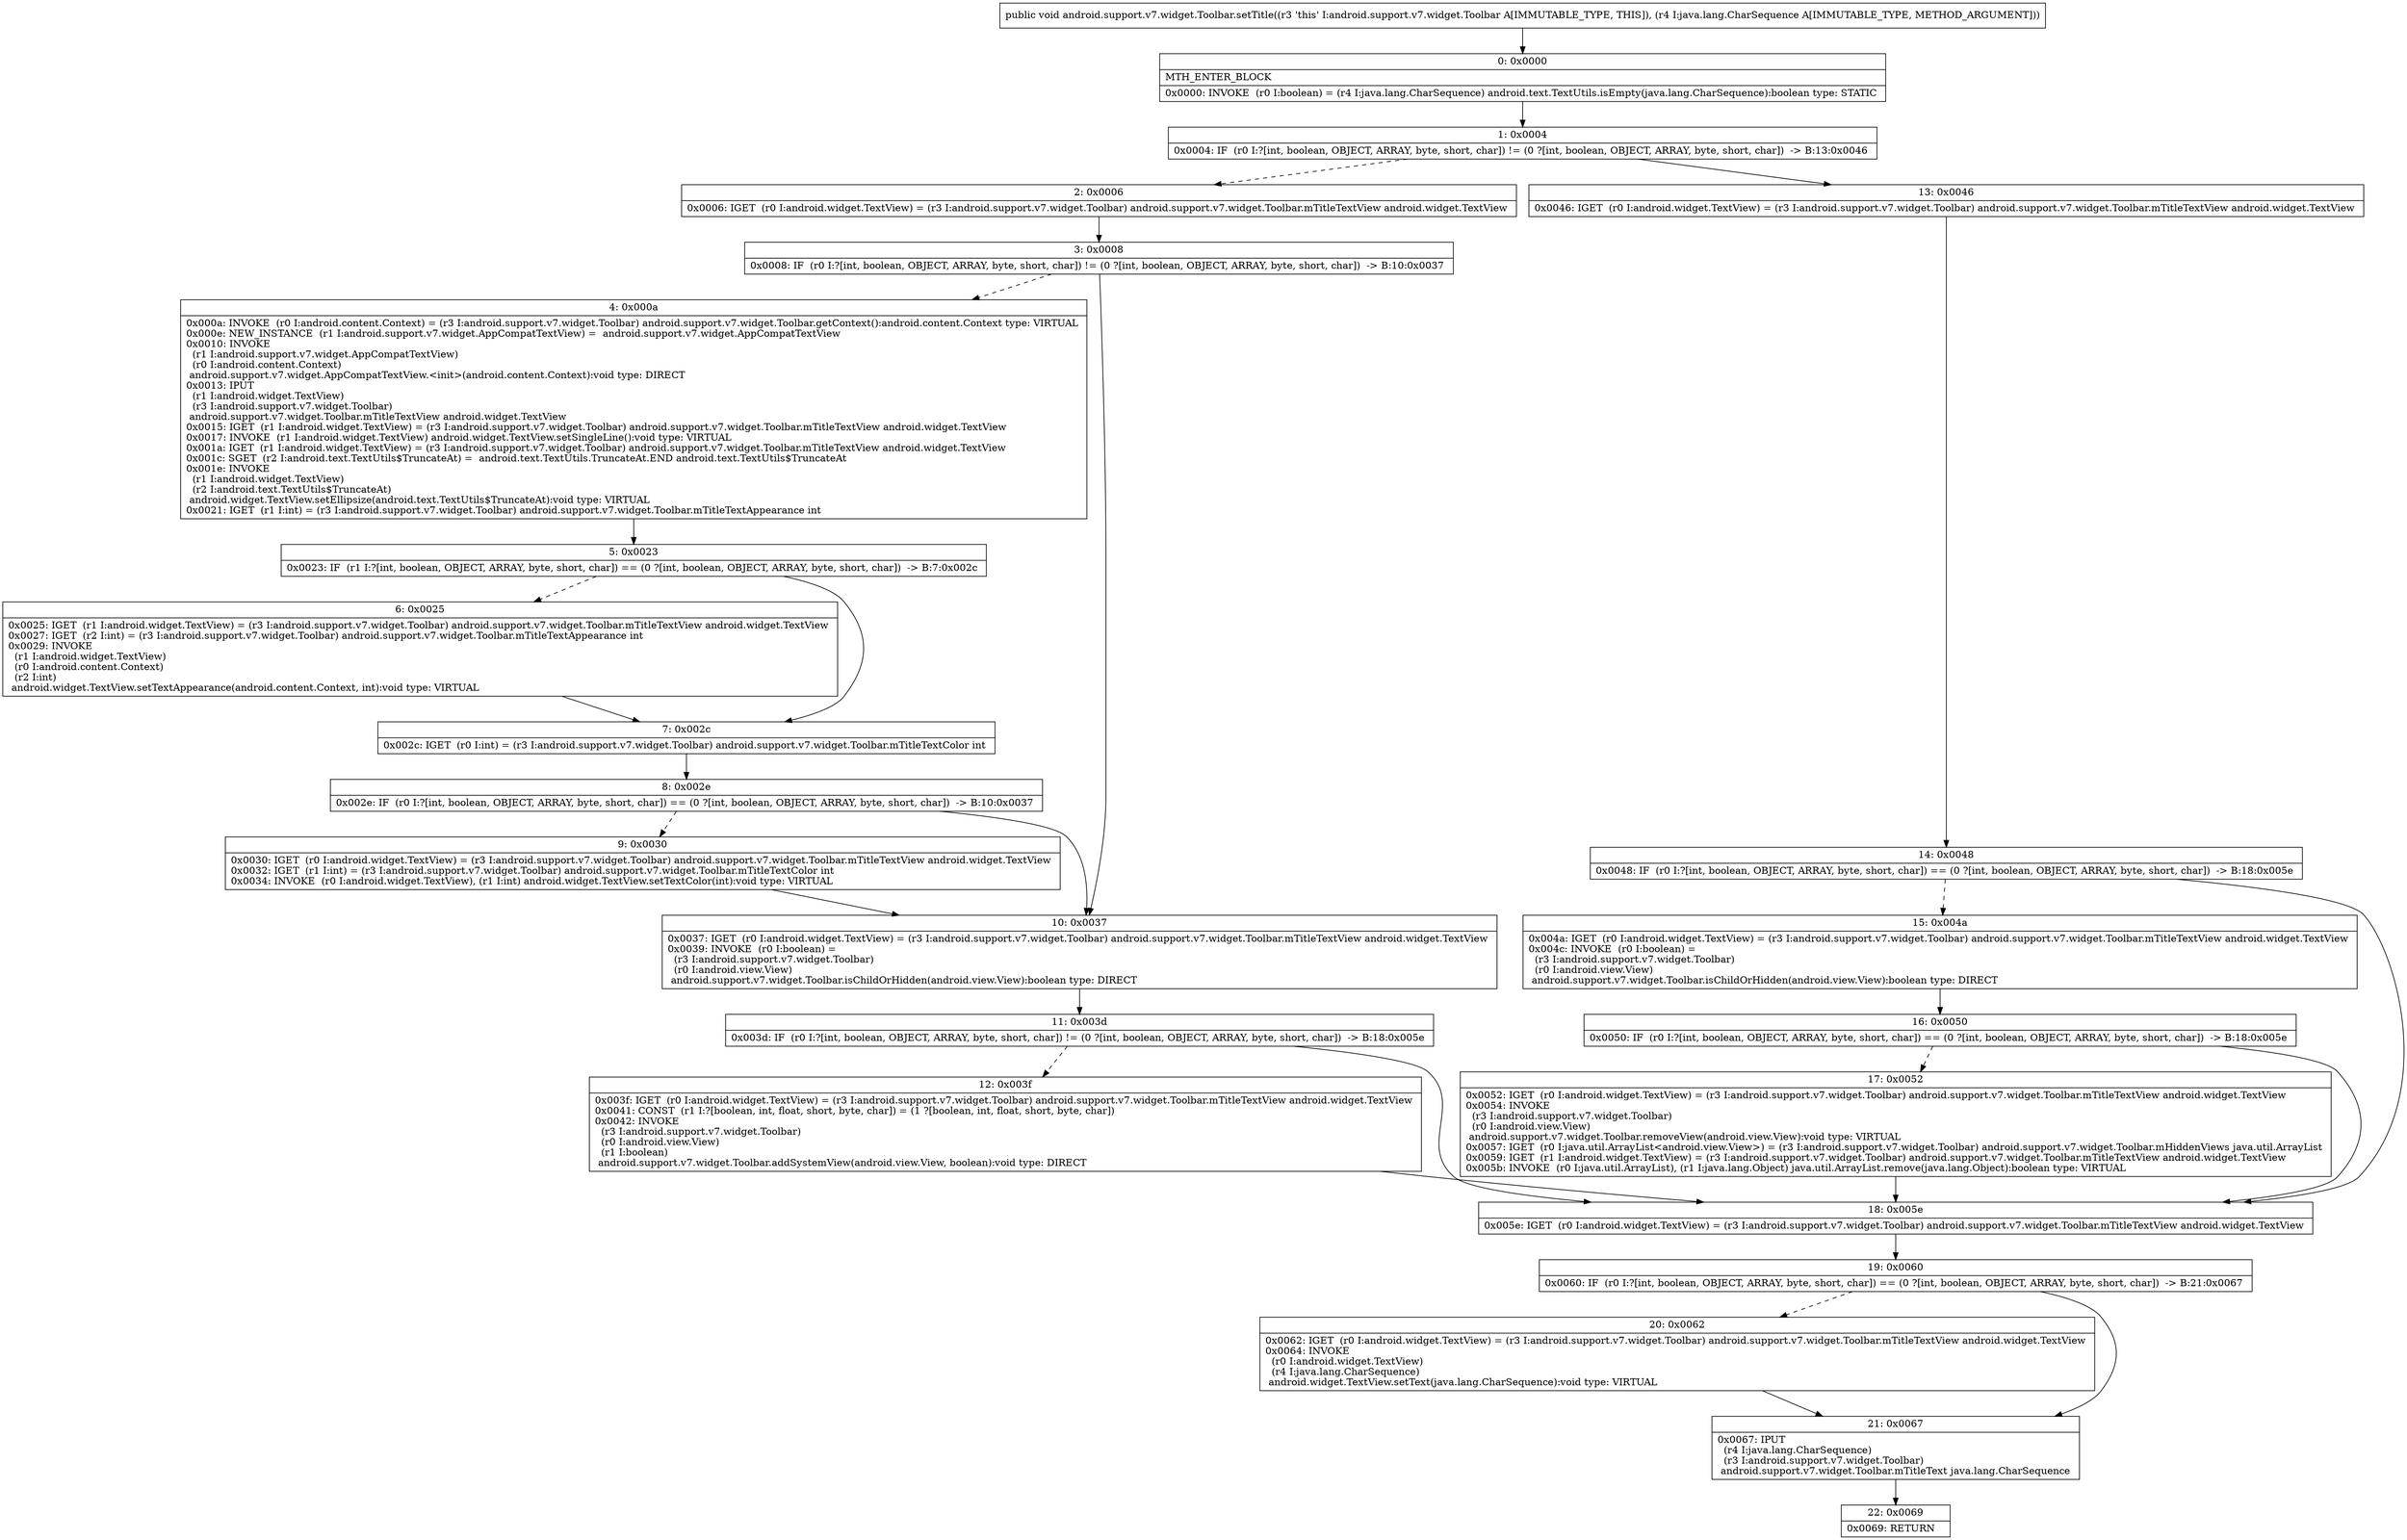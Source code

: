 digraph "CFG forandroid.support.v7.widget.Toolbar.setTitle(Ljava\/lang\/CharSequence;)V" {
Node_0 [shape=record,label="{0\:\ 0x0000|MTH_ENTER_BLOCK\l|0x0000: INVOKE  (r0 I:boolean) = (r4 I:java.lang.CharSequence) android.text.TextUtils.isEmpty(java.lang.CharSequence):boolean type: STATIC \l}"];
Node_1 [shape=record,label="{1\:\ 0x0004|0x0004: IF  (r0 I:?[int, boolean, OBJECT, ARRAY, byte, short, char]) != (0 ?[int, boolean, OBJECT, ARRAY, byte, short, char])  \-\> B:13:0x0046 \l}"];
Node_2 [shape=record,label="{2\:\ 0x0006|0x0006: IGET  (r0 I:android.widget.TextView) = (r3 I:android.support.v7.widget.Toolbar) android.support.v7.widget.Toolbar.mTitleTextView android.widget.TextView \l}"];
Node_3 [shape=record,label="{3\:\ 0x0008|0x0008: IF  (r0 I:?[int, boolean, OBJECT, ARRAY, byte, short, char]) != (0 ?[int, boolean, OBJECT, ARRAY, byte, short, char])  \-\> B:10:0x0037 \l}"];
Node_4 [shape=record,label="{4\:\ 0x000a|0x000a: INVOKE  (r0 I:android.content.Context) = (r3 I:android.support.v7.widget.Toolbar) android.support.v7.widget.Toolbar.getContext():android.content.Context type: VIRTUAL \l0x000e: NEW_INSTANCE  (r1 I:android.support.v7.widget.AppCompatTextView) =  android.support.v7.widget.AppCompatTextView \l0x0010: INVOKE  \l  (r1 I:android.support.v7.widget.AppCompatTextView)\l  (r0 I:android.content.Context)\l android.support.v7.widget.AppCompatTextView.\<init\>(android.content.Context):void type: DIRECT \l0x0013: IPUT  \l  (r1 I:android.widget.TextView)\l  (r3 I:android.support.v7.widget.Toolbar)\l android.support.v7.widget.Toolbar.mTitleTextView android.widget.TextView \l0x0015: IGET  (r1 I:android.widget.TextView) = (r3 I:android.support.v7.widget.Toolbar) android.support.v7.widget.Toolbar.mTitleTextView android.widget.TextView \l0x0017: INVOKE  (r1 I:android.widget.TextView) android.widget.TextView.setSingleLine():void type: VIRTUAL \l0x001a: IGET  (r1 I:android.widget.TextView) = (r3 I:android.support.v7.widget.Toolbar) android.support.v7.widget.Toolbar.mTitleTextView android.widget.TextView \l0x001c: SGET  (r2 I:android.text.TextUtils$TruncateAt) =  android.text.TextUtils.TruncateAt.END android.text.TextUtils$TruncateAt \l0x001e: INVOKE  \l  (r1 I:android.widget.TextView)\l  (r2 I:android.text.TextUtils$TruncateAt)\l android.widget.TextView.setEllipsize(android.text.TextUtils$TruncateAt):void type: VIRTUAL \l0x0021: IGET  (r1 I:int) = (r3 I:android.support.v7.widget.Toolbar) android.support.v7.widget.Toolbar.mTitleTextAppearance int \l}"];
Node_5 [shape=record,label="{5\:\ 0x0023|0x0023: IF  (r1 I:?[int, boolean, OBJECT, ARRAY, byte, short, char]) == (0 ?[int, boolean, OBJECT, ARRAY, byte, short, char])  \-\> B:7:0x002c \l}"];
Node_6 [shape=record,label="{6\:\ 0x0025|0x0025: IGET  (r1 I:android.widget.TextView) = (r3 I:android.support.v7.widget.Toolbar) android.support.v7.widget.Toolbar.mTitleTextView android.widget.TextView \l0x0027: IGET  (r2 I:int) = (r3 I:android.support.v7.widget.Toolbar) android.support.v7.widget.Toolbar.mTitleTextAppearance int \l0x0029: INVOKE  \l  (r1 I:android.widget.TextView)\l  (r0 I:android.content.Context)\l  (r2 I:int)\l android.widget.TextView.setTextAppearance(android.content.Context, int):void type: VIRTUAL \l}"];
Node_7 [shape=record,label="{7\:\ 0x002c|0x002c: IGET  (r0 I:int) = (r3 I:android.support.v7.widget.Toolbar) android.support.v7.widget.Toolbar.mTitleTextColor int \l}"];
Node_8 [shape=record,label="{8\:\ 0x002e|0x002e: IF  (r0 I:?[int, boolean, OBJECT, ARRAY, byte, short, char]) == (0 ?[int, boolean, OBJECT, ARRAY, byte, short, char])  \-\> B:10:0x0037 \l}"];
Node_9 [shape=record,label="{9\:\ 0x0030|0x0030: IGET  (r0 I:android.widget.TextView) = (r3 I:android.support.v7.widget.Toolbar) android.support.v7.widget.Toolbar.mTitleTextView android.widget.TextView \l0x0032: IGET  (r1 I:int) = (r3 I:android.support.v7.widget.Toolbar) android.support.v7.widget.Toolbar.mTitleTextColor int \l0x0034: INVOKE  (r0 I:android.widget.TextView), (r1 I:int) android.widget.TextView.setTextColor(int):void type: VIRTUAL \l}"];
Node_10 [shape=record,label="{10\:\ 0x0037|0x0037: IGET  (r0 I:android.widget.TextView) = (r3 I:android.support.v7.widget.Toolbar) android.support.v7.widget.Toolbar.mTitleTextView android.widget.TextView \l0x0039: INVOKE  (r0 I:boolean) = \l  (r3 I:android.support.v7.widget.Toolbar)\l  (r0 I:android.view.View)\l android.support.v7.widget.Toolbar.isChildOrHidden(android.view.View):boolean type: DIRECT \l}"];
Node_11 [shape=record,label="{11\:\ 0x003d|0x003d: IF  (r0 I:?[int, boolean, OBJECT, ARRAY, byte, short, char]) != (0 ?[int, boolean, OBJECT, ARRAY, byte, short, char])  \-\> B:18:0x005e \l}"];
Node_12 [shape=record,label="{12\:\ 0x003f|0x003f: IGET  (r0 I:android.widget.TextView) = (r3 I:android.support.v7.widget.Toolbar) android.support.v7.widget.Toolbar.mTitleTextView android.widget.TextView \l0x0041: CONST  (r1 I:?[boolean, int, float, short, byte, char]) = (1 ?[boolean, int, float, short, byte, char]) \l0x0042: INVOKE  \l  (r3 I:android.support.v7.widget.Toolbar)\l  (r0 I:android.view.View)\l  (r1 I:boolean)\l android.support.v7.widget.Toolbar.addSystemView(android.view.View, boolean):void type: DIRECT \l}"];
Node_13 [shape=record,label="{13\:\ 0x0046|0x0046: IGET  (r0 I:android.widget.TextView) = (r3 I:android.support.v7.widget.Toolbar) android.support.v7.widget.Toolbar.mTitleTextView android.widget.TextView \l}"];
Node_14 [shape=record,label="{14\:\ 0x0048|0x0048: IF  (r0 I:?[int, boolean, OBJECT, ARRAY, byte, short, char]) == (0 ?[int, boolean, OBJECT, ARRAY, byte, short, char])  \-\> B:18:0x005e \l}"];
Node_15 [shape=record,label="{15\:\ 0x004a|0x004a: IGET  (r0 I:android.widget.TextView) = (r3 I:android.support.v7.widget.Toolbar) android.support.v7.widget.Toolbar.mTitleTextView android.widget.TextView \l0x004c: INVOKE  (r0 I:boolean) = \l  (r3 I:android.support.v7.widget.Toolbar)\l  (r0 I:android.view.View)\l android.support.v7.widget.Toolbar.isChildOrHidden(android.view.View):boolean type: DIRECT \l}"];
Node_16 [shape=record,label="{16\:\ 0x0050|0x0050: IF  (r0 I:?[int, boolean, OBJECT, ARRAY, byte, short, char]) == (0 ?[int, boolean, OBJECT, ARRAY, byte, short, char])  \-\> B:18:0x005e \l}"];
Node_17 [shape=record,label="{17\:\ 0x0052|0x0052: IGET  (r0 I:android.widget.TextView) = (r3 I:android.support.v7.widget.Toolbar) android.support.v7.widget.Toolbar.mTitleTextView android.widget.TextView \l0x0054: INVOKE  \l  (r3 I:android.support.v7.widget.Toolbar)\l  (r0 I:android.view.View)\l android.support.v7.widget.Toolbar.removeView(android.view.View):void type: VIRTUAL \l0x0057: IGET  (r0 I:java.util.ArrayList\<android.view.View\>) = (r3 I:android.support.v7.widget.Toolbar) android.support.v7.widget.Toolbar.mHiddenViews java.util.ArrayList \l0x0059: IGET  (r1 I:android.widget.TextView) = (r3 I:android.support.v7.widget.Toolbar) android.support.v7.widget.Toolbar.mTitleTextView android.widget.TextView \l0x005b: INVOKE  (r0 I:java.util.ArrayList), (r1 I:java.lang.Object) java.util.ArrayList.remove(java.lang.Object):boolean type: VIRTUAL \l}"];
Node_18 [shape=record,label="{18\:\ 0x005e|0x005e: IGET  (r0 I:android.widget.TextView) = (r3 I:android.support.v7.widget.Toolbar) android.support.v7.widget.Toolbar.mTitleTextView android.widget.TextView \l}"];
Node_19 [shape=record,label="{19\:\ 0x0060|0x0060: IF  (r0 I:?[int, boolean, OBJECT, ARRAY, byte, short, char]) == (0 ?[int, boolean, OBJECT, ARRAY, byte, short, char])  \-\> B:21:0x0067 \l}"];
Node_20 [shape=record,label="{20\:\ 0x0062|0x0062: IGET  (r0 I:android.widget.TextView) = (r3 I:android.support.v7.widget.Toolbar) android.support.v7.widget.Toolbar.mTitleTextView android.widget.TextView \l0x0064: INVOKE  \l  (r0 I:android.widget.TextView)\l  (r4 I:java.lang.CharSequence)\l android.widget.TextView.setText(java.lang.CharSequence):void type: VIRTUAL \l}"];
Node_21 [shape=record,label="{21\:\ 0x0067|0x0067: IPUT  \l  (r4 I:java.lang.CharSequence)\l  (r3 I:android.support.v7.widget.Toolbar)\l android.support.v7.widget.Toolbar.mTitleText java.lang.CharSequence \l}"];
Node_22 [shape=record,label="{22\:\ 0x0069|0x0069: RETURN   \l}"];
MethodNode[shape=record,label="{public void android.support.v7.widget.Toolbar.setTitle((r3 'this' I:android.support.v7.widget.Toolbar A[IMMUTABLE_TYPE, THIS]), (r4 I:java.lang.CharSequence A[IMMUTABLE_TYPE, METHOD_ARGUMENT])) }"];
MethodNode -> Node_0;
Node_0 -> Node_1;
Node_1 -> Node_2[style=dashed];
Node_1 -> Node_13;
Node_2 -> Node_3;
Node_3 -> Node_4[style=dashed];
Node_3 -> Node_10;
Node_4 -> Node_5;
Node_5 -> Node_6[style=dashed];
Node_5 -> Node_7;
Node_6 -> Node_7;
Node_7 -> Node_8;
Node_8 -> Node_9[style=dashed];
Node_8 -> Node_10;
Node_9 -> Node_10;
Node_10 -> Node_11;
Node_11 -> Node_12[style=dashed];
Node_11 -> Node_18;
Node_12 -> Node_18;
Node_13 -> Node_14;
Node_14 -> Node_15[style=dashed];
Node_14 -> Node_18;
Node_15 -> Node_16;
Node_16 -> Node_17[style=dashed];
Node_16 -> Node_18;
Node_17 -> Node_18;
Node_18 -> Node_19;
Node_19 -> Node_20[style=dashed];
Node_19 -> Node_21;
Node_20 -> Node_21;
Node_21 -> Node_22;
}

